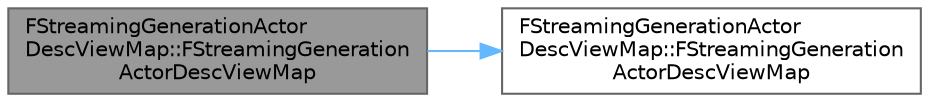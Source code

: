 digraph "FStreamingGenerationActorDescViewMap::FStreamingGenerationActorDescViewMap"
{
 // INTERACTIVE_SVG=YES
 // LATEX_PDF_SIZE
  bgcolor="transparent";
  edge [fontname=Helvetica,fontsize=10,labelfontname=Helvetica,labelfontsize=10];
  node [fontname=Helvetica,fontsize=10,shape=box,height=0.2,width=0.4];
  rankdir="LR";
  Node1 [id="Node000001",label="FStreamingGenerationActor\lDescViewMap::FStreamingGeneration\lActorDescViewMap",height=0.2,width=0.4,color="gray40", fillcolor="grey60", style="filled", fontcolor="black",tooltip=" "];
  Node1 -> Node2 [id="edge1_Node000001_Node000002",color="steelblue1",style="solid",tooltip=" "];
  Node2 [id="Node000002",label="FStreamingGenerationActor\lDescViewMap::FStreamingGeneration\lActorDescViewMap",height=0.2,width=0.4,color="grey40", fillcolor="white", style="filled",URL="$d2/dae/classFStreamingGenerationActorDescViewMap.html#a874699db0663ea7927423dcf54b28397",tooltip=" "];
}
